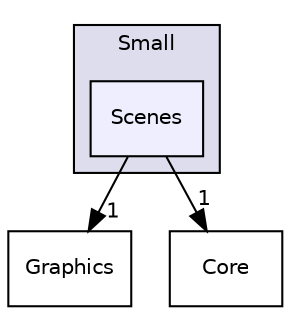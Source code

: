 digraph "include/Small/Scenes" {
  compound=true
  node [ fontsize="10", fontname="Helvetica"];
  edge [ labelfontsize="10", labelfontname="Helvetica"];
  subgraph clusterdir_bccf9de9576cfd43a752576f669ec707 {
    graph [ bgcolor="#ddddee", pencolor="black", label="Small" fontname="Helvetica", fontsize="10", URL="dir_bccf9de9576cfd43a752576f669ec707.html"]
  dir_08a504847c5d5d11f9a6f924aa83786a [shape=box, label="Scenes", style="filled", fillcolor="#eeeeff", pencolor="black", URL="dir_08a504847c5d5d11f9a6f924aa83786a.html"];
  }
  dir_1e32cf0ae7c9740a651d31fd7036c32f [shape=box label="Graphics" URL="dir_1e32cf0ae7c9740a651d31fd7036c32f.html"];
  dir_28fb12f25184f93ef1999017e259726d [shape=box label="Core" URL="dir_28fb12f25184f93ef1999017e259726d.html"];
  dir_08a504847c5d5d11f9a6f924aa83786a->dir_1e32cf0ae7c9740a651d31fd7036c32f [headlabel="1", labeldistance=1.5 headhref="dir_000005_000004.html"];
  dir_08a504847c5d5d11f9a6f924aa83786a->dir_28fb12f25184f93ef1999017e259726d [headlabel="1", labeldistance=1.5 headhref="dir_000005_000002.html"];
}

